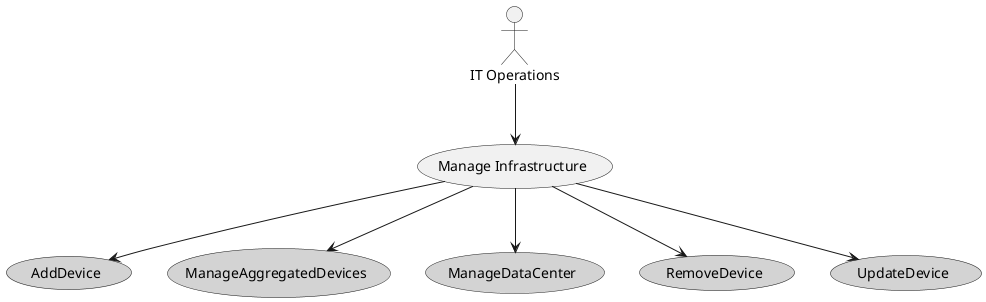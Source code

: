 @startuml


usecase "Manage Infrastructure" as ManageInfrastructure

Actor "IT Operations" as ITOperations

ITOperations --> ManageInfrastructure



usecase "AddDevice" as AddDevice #lightgrey

ManageInfrastructure --> AddDevice

usecase "ManageAggregatedDevices" as ManageAggregatedDevices #lightgrey

ManageInfrastructure --> ManageAggregatedDevices

usecase "ManageDataCenter" as ManageDataCenter #lightgrey

ManageInfrastructure --> ManageDataCenter

usecase "RemoveDevice" as RemoveDevice #lightgrey

ManageInfrastructure --> RemoveDevice

usecase "UpdateDevice" as UpdateDevice #lightgrey

ManageInfrastructure --> UpdateDevice

@enduml
